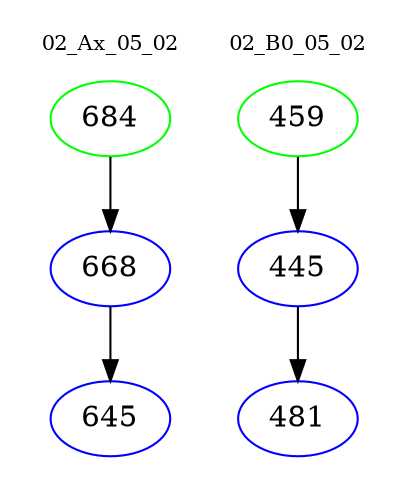 digraph{
subgraph cluster_0 {
color = white
label = "02_Ax_05_02";
fontsize=10;
T0_684 [label="684", color="green"]
T0_684 -> T0_668 [color="black"]
T0_668 [label="668", color="blue"]
T0_668 -> T0_645 [color="black"]
T0_645 [label="645", color="blue"]
}
subgraph cluster_1 {
color = white
label = "02_B0_05_02";
fontsize=10;
T1_459 [label="459", color="green"]
T1_459 -> T1_445 [color="black"]
T1_445 [label="445", color="blue"]
T1_445 -> T1_481 [color="black"]
T1_481 [label="481", color="blue"]
}
}
